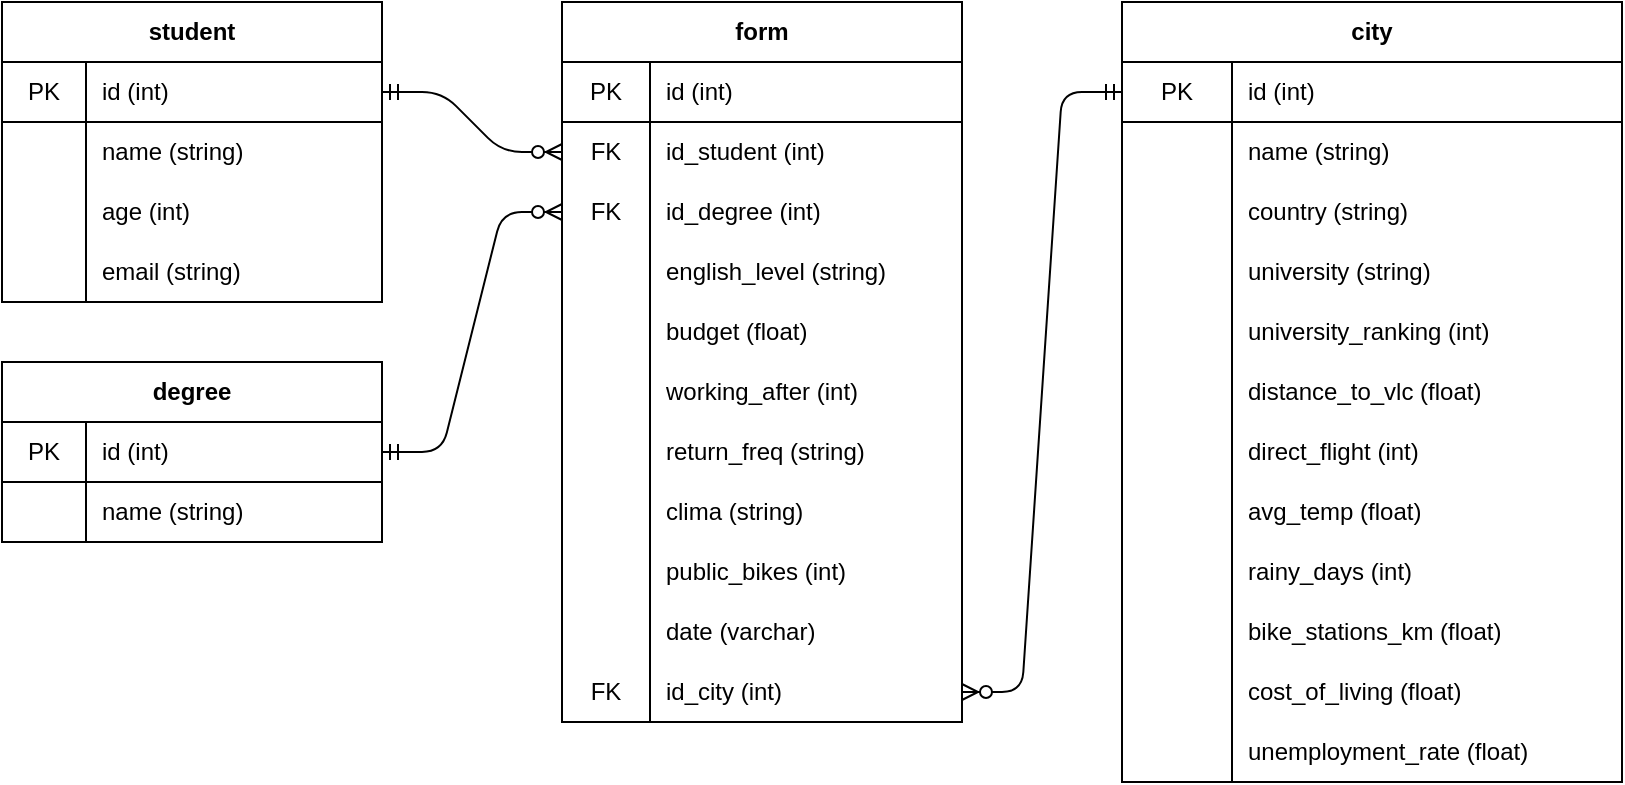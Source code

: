 <mxfile version="13.11.0" type="github">
  <diagram id="C5RBs43oDa-KdzZeNtuy" name="Page-1">
    <mxGraphModel dx="830" dy="526" grid="1" gridSize="10" guides="1" tooltips="1" connect="1" arrows="1" fold="1" page="1" pageScale="1" pageWidth="827" pageHeight="1169" math="0" shadow="0">
      <root>
        <mxCell id="WIyWlLk6GJQsqaUBKTNV-0" />
        <mxCell id="WIyWlLk6GJQsqaUBKTNV-1" parent="WIyWlLk6GJQsqaUBKTNV-0" />
        <mxCell id="fHSBPIv3wcjpqgwIj6r--35" value="student" style="shape=table;html=1;whiteSpace=wrap;startSize=30;container=1;collapsible=0;childLayout=tableLayout;fixedRows=1;rowLines=0;fontStyle=1;align=center;" parent="WIyWlLk6GJQsqaUBKTNV-1" vertex="1">
          <mxGeometry x="40" y="80" width="190" height="150" as="geometry" />
        </mxCell>
        <mxCell id="fHSBPIv3wcjpqgwIj6r--36" value="" style="shape=partialRectangle;html=1;whiteSpace=wrap;collapsible=0;dropTarget=0;pointerEvents=0;fillColor=none;top=0;left=0;bottom=1;right=0;points=[[0,0.5],[1,0.5]];portConstraint=eastwest;" parent="fHSBPIv3wcjpqgwIj6r--35" vertex="1">
          <mxGeometry y="30" width="190" height="30" as="geometry" />
        </mxCell>
        <mxCell id="fHSBPIv3wcjpqgwIj6r--37" value="PK" style="shape=partialRectangle;html=1;whiteSpace=wrap;connectable=0;fillColor=none;top=0;left=0;bottom=0;right=0;overflow=hidden;" parent="fHSBPIv3wcjpqgwIj6r--36" vertex="1">
          <mxGeometry width="42" height="30" as="geometry" />
        </mxCell>
        <mxCell id="fHSBPIv3wcjpqgwIj6r--38" value="id (int)" style="shape=partialRectangle;html=1;whiteSpace=wrap;connectable=0;fillColor=none;top=0;left=0;bottom=0;right=0;align=left;spacingLeft=6;overflow=hidden;" parent="fHSBPIv3wcjpqgwIj6r--36" vertex="1">
          <mxGeometry x="42" width="148" height="30" as="geometry" />
        </mxCell>
        <mxCell id="fHSBPIv3wcjpqgwIj6r--39" value="" style="shape=partialRectangle;html=1;whiteSpace=wrap;collapsible=0;dropTarget=0;pointerEvents=0;fillColor=none;top=0;left=0;bottom=0;right=0;points=[[0,0.5],[1,0.5]];portConstraint=eastwest;" parent="fHSBPIv3wcjpqgwIj6r--35" vertex="1">
          <mxGeometry y="60" width="190" height="30" as="geometry" />
        </mxCell>
        <mxCell id="fHSBPIv3wcjpqgwIj6r--40" value="" style="shape=partialRectangle;html=1;whiteSpace=wrap;connectable=0;fillColor=none;top=0;left=0;bottom=0;right=0;overflow=hidden;" parent="fHSBPIv3wcjpqgwIj6r--39" vertex="1">
          <mxGeometry width="42" height="30" as="geometry" />
        </mxCell>
        <mxCell id="fHSBPIv3wcjpqgwIj6r--41" value="name (string)" style="shape=partialRectangle;html=1;whiteSpace=wrap;connectable=0;fillColor=none;top=0;left=0;bottom=0;right=0;align=left;spacingLeft=6;overflow=hidden;" parent="fHSBPIv3wcjpqgwIj6r--39" vertex="1">
          <mxGeometry x="42" width="148" height="30" as="geometry" />
        </mxCell>
        <mxCell id="fHSBPIv3wcjpqgwIj6r--42" value="" style="shape=partialRectangle;html=1;whiteSpace=wrap;collapsible=0;dropTarget=0;pointerEvents=0;fillColor=none;top=0;left=0;bottom=0;right=0;points=[[0,0.5],[1,0.5]];portConstraint=eastwest;" parent="fHSBPIv3wcjpqgwIj6r--35" vertex="1">
          <mxGeometry y="90" width="190" height="30" as="geometry" />
        </mxCell>
        <mxCell id="fHSBPIv3wcjpqgwIj6r--43" value="" style="shape=partialRectangle;html=1;whiteSpace=wrap;connectable=0;fillColor=none;top=0;left=0;bottom=0;right=0;overflow=hidden;" parent="fHSBPIv3wcjpqgwIj6r--42" vertex="1">
          <mxGeometry width="42" height="30" as="geometry" />
        </mxCell>
        <mxCell id="fHSBPIv3wcjpqgwIj6r--44" value="age (int)" style="shape=partialRectangle;html=1;whiteSpace=wrap;connectable=0;fillColor=none;top=0;left=0;bottom=0;right=0;align=left;spacingLeft=6;overflow=hidden;" parent="fHSBPIv3wcjpqgwIj6r--42" vertex="1">
          <mxGeometry x="42" width="148" height="30" as="geometry" />
        </mxCell>
        <mxCell id="fHSBPIv3wcjpqgwIj6r--51" style="shape=partialRectangle;html=1;whiteSpace=wrap;collapsible=0;dropTarget=0;pointerEvents=0;fillColor=none;top=0;left=0;bottom=0;right=0;points=[[0,0.5],[1,0.5]];portConstraint=eastwest;" parent="fHSBPIv3wcjpqgwIj6r--35" vertex="1">
          <mxGeometry y="120" width="190" height="30" as="geometry" />
        </mxCell>
        <mxCell id="fHSBPIv3wcjpqgwIj6r--52" style="shape=partialRectangle;html=1;whiteSpace=wrap;connectable=0;fillColor=none;top=0;left=0;bottom=0;right=0;overflow=hidden;" parent="fHSBPIv3wcjpqgwIj6r--51" vertex="1">
          <mxGeometry width="42" height="30" as="geometry" />
        </mxCell>
        <mxCell id="fHSBPIv3wcjpqgwIj6r--53" value="email (string)" style="shape=partialRectangle;html=1;whiteSpace=wrap;connectable=0;fillColor=none;top=0;left=0;bottom=0;right=0;align=left;spacingLeft=6;overflow=hidden;" parent="fHSBPIv3wcjpqgwIj6r--51" vertex="1">
          <mxGeometry x="42" width="148" height="30" as="geometry" />
        </mxCell>
        <mxCell id="fHSBPIv3wcjpqgwIj6r--60" value="city" style="shape=table;html=1;whiteSpace=wrap;startSize=30;container=1;collapsible=0;childLayout=tableLayout;fixedRows=1;rowLines=0;fontStyle=1;align=center;" parent="WIyWlLk6GJQsqaUBKTNV-1" vertex="1">
          <mxGeometry x="600" y="80" width="250" height="390" as="geometry" />
        </mxCell>
        <mxCell id="fHSBPIv3wcjpqgwIj6r--61" value="" style="shape=partialRectangle;html=1;whiteSpace=wrap;collapsible=0;dropTarget=0;pointerEvents=0;fillColor=none;top=0;left=0;bottom=1;right=0;points=[[0,0.5],[1,0.5]];portConstraint=eastwest;" parent="fHSBPIv3wcjpqgwIj6r--60" vertex="1">
          <mxGeometry y="30" width="250" height="30" as="geometry" />
        </mxCell>
        <mxCell id="fHSBPIv3wcjpqgwIj6r--62" value="PK" style="shape=partialRectangle;html=1;whiteSpace=wrap;connectable=0;fillColor=none;top=0;left=0;bottom=0;right=0;overflow=hidden;" parent="fHSBPIv3wcjpqgwIj6r--61" vertex="1">
          <mxGeometry width="55" height="30" as="geometry" />
        </mxCell>
        <mxCell id="fHSBPIv3wcjpqgwIj6r--63" value="id (int)" style="shape=partialRectangle;html=1;whiteSpace=wrap;connectable=0;fillColor=none;top=0;left=0;bottom=0;right=0;align=left;spacingLeft=6;overflow=hidden;" parent="fHSBPIv3wcjpqgwIj6r--61" vertex="1">
          <mxGeometry x="55" width="195" height="30" as="geometry" />
        </mxCell>
        <mxCell id="fHSBPIv3wcjpqgwIj6r--64" value="" style="shape=partialRectangle;html=1;whiteSpace=wrap;collapsible=0;dropTarget=0;pointerEvents=0;fillColor=none;top=0;left=0;bottom=0;right=0;points=[[0,0.5],[1,0.5]];portConstraint=eastwest;" parent="fHSBPIv3wcjpqgwIj6r--60" vertex="1">
          <mxGeometry y="60" width="250" height="30" as="geometry" />
        </mxCell>
        <mxCell id="fHSBPIv3wcjpqgwIj6r--65" value="" style="shape=partialRectangle;html=1;whiteSpace=wrap;connectable=0;fillColor=none;top=0;left=0;bottom=0;right=0;overflow=hidden;" parent="fHSBPIv3wcjpqgwIj6r--64" vertex="1">
          <mxGeometry width="55" height="30" as="geometry" />
        </mxCell>
        <mxCell id="fHSBPIv3wcjpqgwIj6r--66" value="name (string)" style="shape=partialRectangle;html=1;whiteSpace=wrap;connectable=0;fillColor=none;top=0;left=0;bottom=0;right=0;align=left;spacingLeft=6;overflow=hidden;" parent="fHSBPIv3wcjpqgwIj6r--64" vertex="1">
          <mxGeometry x="55" width="195" height="30" as="geometry" />
        </mxCell>
        <mxCell id="fHSBPIv3wcjpqgwIj6r--67" value="" style="shape=partialRectangle;html=1;whiteSpace=wrap;collapsible=0;dropTarget=0;pointerEvents=0;fillColor=none;top=0;left=0;bottom=0;right=0;points=[[0,0.5],[1,0.5]];portConstraint=eastwest;" parent="fHSBPIv3wcjpqgwIj6r--60" vertex="1">
          <mxGeometry y="90" width="250" height="30" as="geometry" />
        </mxCell>
        <mxCell id="fHSBPIv3wcjpqgwIj6r--68" value="" style="shape=partialRectangle;html=1;whiteSpace=wrap;connectable=0;fillColor=none;top=0;left=0;bottom=0;right=0;overflow=hidden;" parent="fHSBPIv3wcjpqgwIj6r--67" vertex="1">
          <mxGeometry width="55" height="30" as="geometry" />
        </mxCell>
        <mxCell id="fHSBPIv3wcjpqgwIj6r--69" value="country (string)" style="shape=partialRectangle;html=1;whiteSpace=wrap;connectable=0;fillColor=none;top=0;left=0;bottom=0;right=0;align=left;spacingLeft=6;overflow=hidden;" parent="fHSBPIv3wcjpqgwIj6r--67" vertex="1">
          <mxGeometry x="55" width="195" height="30" as="geometry" />
        </mxCell>
        <mxCell id="fHSBPIv3wcjpqgwIj6r--106" style="shape=partialRectangle;html=1;whiteSpace=wrap;collapsible=0;dropTarget=0;pointerEvents=0;fillColor=none;top=0;left=0;bottom=0;right=0;points=[[0,0.5],[1,0.5]];portConstraint=eastwest;" parent="fHSBPIv3wcjpqgwIj6r--60" vertex="1">
          <mxGeometry y="120" width="250" height="30" as="geometry" />
        </mxCell>
        <mxCell id="fHSBPIv3wcjpqgwIj6r--107" style="shape=partialRectangle;html=1;whiteSpace=wrap;connectable=0;fillColor=none;top=0;left=0;bottom=0;right=0;overflow=hidden;" parent="fHSBPIv3wcjpqgwIj6r--106" vertex="1">
          <mxGeometry width="55" height="30" as="geometry" />
        </mxCell>
        <mxCell id="fHSBPIv3wcjpqgwIj6r--108" value="university (string)" style="shape=partialRectangle;html=1;whiteSpace=wrap;connectable=0;fillColor=none;top=0;left=0;bottom=0;right=0;align=left;spacingLeft=6;overflow=hidden;" parent="fHSBPIv3wcjpqgwIj6r--106" vertex="1">
          <mxGeometry x="55" width="195" height="30" as="geometry" />
        </mxCell>
        <mxCell id="fHSBPIv3wcjpqgwIj6r--103" style="shape=partialRectangle;html=1;whiteSpace=wrap;collapsible=0;dropTarget=0;pointerEvents=0;fillColor=none;top=0;left=0;bottom=0;right=0;points=[[0,0.5],[1,0.5]];portConstraint=eastwest;" parent="fHSBPIv3wcjpqgwIj6r--60" vertex="1">
          <mxGeometry y="150" width="250" height="30" as="geometry" />
        </mxCell>
        <mxCell id="fHSBPIv3wcjpqgwIj6r--104" style="shape=partialRectangle;html=1;whiteSpace=wrap;connectable=0;fillColor=none;top=0;left=0;bottom=0;right=0;overflow=hidden;" parent="fHSBPIv3wcjpqgwIj6r--103" vertex="1">
          <mxGeometry width="55" height="30" as="geometry" />
        </mxCell>
        <mxCell id="fHSBPIv3wcjpqgwIj6r--105" value="university_ranking (int)" style="shape=partialRectangle;html=1;whiteSpace=wrap;connectable=0;fillColor=none;top=0;left=0;bottom=0;right=0;align=left;spacingLeft=6;overflow=hidden;" parent="fHSBPIv3wcjpqgwIj6r--103" vertex="1">
          <mxGeometry x="55" width="195" height="30" as="geometry" />
        </mxCell>
        <mxCell id="fHSBPIv3wcjpqgwIj6r--109" style="shape=partialRectangle;html=1;whiteSpace=wrap;collapsible=0;dropTarget=0;pointerEvents=0;fillColor=none;top=0;left=0;bottom=0;right=0;points=[[0,0.5],[1,0.5]];portConstraint=eastwest;" parent="fHSBPIv3wcjpqgwIj6r--60" vertex="1">
          <mxGeometry y="180" width="250" height="30" as="geometry" />
        </mxCell>
        <mxCell id="fHSBPIv3wcjpqgwIj6r--110" style="shape=partialRectangle;html=1;whiteSpace=wrap;connectable=0;fillColor=none;top=0;left=0;bottom=0;right=0;overflow=hidden;" parent="fHSBPIv3wcjpqgwIj6r--109" vertex="1">
          <mxGeometry width="55" height="30" as="geometry" />
        </mxCell>
        <mxCell id="fHSBPIv3wcjpqgwIj6r--111" value="distance_to_vlc (float)" style="shape=partialRectangle;html=1;whiteSpace=wrap;connectable=0;fillColor=none;top=0;left=0;bottom=0;right=0;align=left;spacingLeft=6;overflow=hidden;" parent="fHSBPIv3wcjpqgwIj6r--109" vertex="1">
          <mxGeometry x="55" width="195" height="30" as="geometry" />
        </mxCell>
        <mxCell id="fHSBPIv3wcjpqgwIj6r--100" style="shape=partialRectangle;html=1;whiteSpace=wrap;collapsible=0;dropTarget=0;pointerEvents=0;fillColor=none;top=0;left=0;bottom=0;right=0;points=[[0,0.5],[1,0.5]];portConstraint=eastwest;" parent="fHSBPIv3wcjpqgwIj6r--60" vertex="1">
          <mxGeometry y="210" width="250" height="30" as="geometry" />
        </mxCell>
        <mxCell id="fHSBPIv3wcjpqgwIj6r--101" style="shape=partialRectangle;html=1;whiteSpace=wrap;connectable=0;fillColor=none;top=0;left=0;bottom=0;right=0;overflow=hidden;" parent="fHSBPIv3wcjpqgwIj6r--100" vertex="1">
          <mxGeometry width="55" height="30" as="geometry" />
        </mxCell>
        <mxCell id="fHSBPIv3wcjpqgwIj6r--102" value="direct_flight (int)" style="shape=partialRectangle;html=1;whiteSpace=wrap;connectable=0;fillColor=none;top=0;left=0;bottom=0;right=0;align=left;spacingLeft=6;overflow=hidden;" parent="fHSBPIv3wcjpqgwIj6r--100" vertex="1">
          <mxGeometry x="55" width="195" height="30" as="geometry" />
        </mxCell>
        <mxCell id="fHSBPIv3wcjpqgwIj6r--112" style="shape=partialRectangle;html=1;whiteSpace=wrap;collapsible=0;dropTarget=0;pointerEvents=0;fillColor=none;top=0;left=0;bottom=0;right=0;points=[[0,0.5],[1,0.5]];portConstraint=eastwest;" parent="fHSBPIv3wcjpqgwIj6r--60" vertex="1">
          <mxGeometry y="240" width="250" height="30" as="geometry" />
        </mxCell>
        <mxCell id="fHSBPIv3wcjpqgwIj6r--113" style="shape=partialRectangle;html=1;whiteSpace=wrap;connectable=0;fillColor=none;top=0;left=0;bottom=0;right=0;overflow=hidden;" parent="fHSBPIv3wcjpqgwIj6r--112" vertex="1">
          <mxGeometry width="55" height="30" as="geometry" />
        </mxCell>
        <mxCell id="fHSBPIv3wcjpqgwIj6r--114" value="avg_temp (float)" style="shape=partialRectangle;html=1;whiteSpace=wrap;connectable=0;fillColor=none;top=0;left=0;bottom=0;right=0;align=left;spacingLeft=6;overflow=hidden;" parent="fHSBPIv3wcjpqgwIj6r--112" vertex="1">
          <mxGeometry x="55" width="195" height="30" as="geometry" />
        </mxCell>
        <mxCell id="fHSBPIv3wcjpqgwIj6r--115" style="shape=partialRectangle;html=1;whiteSpace=wrap;collapsible=0;dropTarget=0;pointerEvents=0;fillColor=none;top=0;left=0;bottom=0;right=0;points=[[0,0.5],[1,0.5]];portConstraint=eastwest;" parent="fHSBPIv3wcjpqgwIj6r--60" vertex="1">
          <mxGeometry y="270" width="250" height="30" as="geometry" />
        </mxCell>
        <mxCell id="fHSBPIv3wcjpqgwIj6r--116" style="shape=partialRectangle;html=1;whiteSpace=wrap;connectable=0;fillColor=none;top=0;left=0;bottom=0;right=0;overflow=hidden;" parent="fHSBPIv3wcjpqgwIj6r--115" vertex="1">
          <mxGeometry width="55" height="30" as="geometry" />
        </mxCell>
        <mxCell id="fHSBPIv3wcjpqgwIj6r--117" value="rainy_days (int)" style="shape=partialRectangle;html=1;whiteSpace=wrap;connectable=0;fillColor=none;top=0;left=0;bottom=0;right=0;align=left;spacingLeft=6;overflow=hidden;" parent="fHSBPIv3wcjpqgwIj6r--115" vertex="1">
          <mxGeometry x="55" width="195" height="30" as="geometry" />
        </mxCell>
        <mxCell id="fHSBPIv3wcjpqgwIj6r--156" style="shape=partialRectangle;html=1;whiteSpace=wrap;collapsible=0;dropTarget=0;pointerEvents=0;fillColor=none;top=0;left=0;bottom=0;right=0;points=[[0,0.5],[1,0.5]];portConstraint=eastwest;" parent="fHSBPIv3wcjpqgwIj6r--60" vertex="1">
          <mxGeometry y="300" width="250" height="30" as="geometry" />
        </mxCell>
        <mxCell id="fHSBPIv3wcjpqgwIj6r--157" style="shape=partialRectangle;html=1;whiteSpace=wrap;connectable=0;fillColor=none;top=0;left=0;bottom=0;right=0;overflow=hidden;" parent="fHSBPIv3wcjpqgwIj6r--156" vertex="1">
          <mxGeometry width="55" height="30" as="geometry" />
        </mxCell>
        <mxCell id="fHSBPIv3wcjpqgwIj6r--158" value="bike_stations_km (float)" style="shape=partialRectangle;html=1;whiteSpace=wrap;connectable=0;fillColor=none;top=0;left=0;bottom=0;right=0;align=left;spacingLeft=6;overflow=hidden;" parent="fHSBPIv3wcjpqgwIj6r--156" vertex="1">
          <mxGeometry x="55" width="195" height="30" as="geometry" />
        </mxCell>
        <mxCell id="GfRZq6FB_hxLbPD3mmki-0" style="shape=partialRectangle;html=1;whiteSpace=wrap;collapsible=0;dropTarget=0;pointerEvents=0;fillColor=none;top=0;left=0;bottom=0;right=0;points=[[0,0.5],[1,0.5]];portConstraint=eastwest;" parent="fHSBPIv3wcjpqgwIj6r--60" vertex="1">
          <mxGeometry y="330" width="250" height="30" as="geometry" />
        </mxCell>
        <mxCell id="GfRZq6FB_hxLbPD3mmki-1" style="shape=partialRectangle;html=1;whiteSpace=wrap;connectable=0;fillColor=none;top=0;left=0;bottom=0;right=0;overflow=hidden;" parent="GfRZq6FB_hxLbPD3mmki-0" vertex="1">
          <mxGeometry width="55" height="30" as="geometry" />
        </mxCell>
        <mxCell id="GfRZq6FB_hxLbPD3mmki-2" value="cost_of_living (float)" style="shape=partialRectangle;html=1;whiteSpace=wrap;connectable=0;fillColor=none;top=0;left=0;bottom=0;right=0;align=left;spacingLeft=6;overflow=hidden;" parent="GfRZq6FB_hxLbPD3mmki-0" vertex="1">
          <mxGeometry x="55" width="195" height="30" as="geometry" />
        </mxCell>
        <mxCell id="GfRZq6FB_hxLbPD3mmki-6" style="shape=partialRectangle;html=1;whiteSpace=wrap;collapsible=0;dropTarget=0;pointerEvents=0;fillColor=none;top=0;left=0;bottom=0;right=0;points=[[0,0.5],[1,0.5]];portConstraint=eastwest;" parent="fHSBPIv3wcjpqgwIj6r--60" vertex="1">
          <mxGeometry y="360" width="250" height="30" as="geometry" />
        </mxCell>
        <mxCell id="GfRZq6FB_hxLbPD3mmki-7" style="shape=partialRectangle;html=1;whiteSpace=wrap;connectable=0;fillColor=none;top=0;left=0;bottom=0;right=0;overflow=hidden;" parent="GfRZq6FB_hxLbPD3mmki-6" vertex="1">
          <mxGeometry width="55" height="30" as="geometry" />
        </mxCell>
        <mxCell id="GfRZq6FB_hxLbPD3mmki-8" value="unemployment_rate (float)" style="shape=partialRectangle;html=1;whiteSpace=wrap;connectable=0;fillColor=none;top=0;left=0;bottom=0;right=0;align=left;spacingLeft=6;overflow=hidden;" parent="GfRZq6FB_hxLbPD3mmki-6" vertex="1">
          <mxGeometry x="55" width="195" height="30" as="geometry" />
        </mxCell>
        <mxCell id="fHSBPIv3wcjpqgwIj6r--143" value="form" style="shape=table;html=1;whiteSpace=wrap;startSize=30;container=1;collapsible=0;childLayout=tableLayout;fixedRows=1;rowLines=0;fontStyle=1;align=center;" parent="WIyWlLk6GJQsqaUBKTNV-1" vertex="1">
          <mxGeometry x="320" y="80" width="200" height="360" as="geometry" />
        </mxCell>
        <mxCell id="fHSBPIv3wcjpqgwIj6r--144" value="" style="shape=partialRectangle;html=1;whiteSpace=wrap;collapsible=0;dropTarget=0;pointerEvents=0;fillColor=none;top=0;left=0;bottom=1;right=0;points=[[0,0.5],[1,0.5]];portConstraint=eastwest;" parent="fHSBPIv3wcjpqgwIj6r--143" vertex="1">
          <mxGeometry y="30" width="200" height="30" as="geometry" />
        </mxCell>
        <mxCell id="fHSBPIv3wcjpqgwIj6r--145" value="PK" style="shape=partialRectangle;html=1;whiteSpace=wrap;connectable=0;fillColor=none;top=0;left=0;bottom=0;right=0;overflow=hidden;" parent="fHSBPIv3wcjpqgwIj6r--144" vertex="1">
          <mxGeometry width="44" height="30" as="geometry" />
        </mxCell>
        <mxCell id="fHSBPIv3wcjpqgwIj6r--146" value="id (int)" style="shape=partialRectangle;html=1;whiteSpace=wrap;connectable=0;fillColor=none;top=0;left=0;bottom=0;right=0;align=left;spacingLeft=6;overflow=hidden;" parent="fHSBPIv3wcjpqgwIj6r--144" vertex="1">
          <mxGeometry x="44" width="156" height="30" as="geometry" />
        </mxCell>
        <mxCell id="fHSBPIv3wcjpqgwIj6r--147" value="" style="shape=partialRectangle;html=1;whiteSpace=wrap;collapsible=0;dropTarget=0;pointerEvents=0;fillColor=none;top=0;left=0;bottom=0;right=0;points=[[0,0.5],[1,0.5]];portConstraint=eastwest;" parent="fHSBPIv3wcjpqgwIj6r--143" vertex="1">
          <mxGeometry y="60" width="200" height="30" as="geometry" />
        </mxCell>
        <mxCell id="fHSBPIv3wcjpqgwIj6r--148" value="FK" style="shape=partialRectangle;html=1;whiteSpace=wrap;connectable=0;fillColor=none;top=0;left=0;bottom=0;right=0;overflow=hidden;" parent="fHSBPIv3wcjpqgwIj6r--147" vertex="1">
          <mxGeometry width="44" height="30" as="geometry" />
        </mxCell>
        <mxCell id="fHSBPIv3wcjpqgwIj6r--149" value="id_student (int)" style="shape=partialRectangle;html=1;whiteSpace=wrap;connectable=0;fillColor=none;top=0;left=0;bottom=0;right=0;align=left;spacingLeft=6;overflow=hidden;" parent="fHSBPIv3wcjpqgwIj6r--147" vertex="1">
          <mxGeometry x="44" width="156" height="30" as="geometry" />
        </mxCell>
        <mxCell id="fHSBPIv3wcjpqgwIj6r--150" value="" style="shape=partialRectangle;html=1;whiteSpace=wrap;collapsible=0;dropTarget=0;pointerEvents=0;fillColor=none;top=0;left=0;bottom=0;right=0;points=[[0,0.5],[1,0.5]];portConstraint=eastwest;" parent="fHSBPIv3wcjpqgwIj6r--143" vertex="1">
          <mxGeometry y="90" width="200" height="30" as="geometry" />
        </mxCell>
        <mxCell id="fHSBPIv3wcjpqgwIj6r--151" value="FK" style="shape=partialRectangle;html=1;whiteSpace=wrap;connectable=0;fillColor=none;top=0;left=0;bottom=0;right=0;overflow=hidden;" parent="fHSBPIv3wcjpqgwIj6r--150" vertex="1">
          <mxGeometry width="44" height="30" as="geometry" />
        </mxCell>
        <mxCell id="fHSBPIv3wcjpqgwIj6r--152" value="id_degree (int)" style="shape=partialRectangle;html=1;whiteSpace=wrap;connectable=0;fillColor=none;top=0;left=0;bottom=0;right=0;align=left;spacingLeft=6;overflow=hidden;" parent="fHSBPIv3wcjpqgwIj6r--150" vertex="1">
          <mxGeometry x="44" width="156" height="30" as="geometry" />
        </mxCell>
        <mxCell id="fHSBPIv3wcjpqgwIj6r--153" style="shape=partialRectangle;html=1;whiteSpace=wrap;collapsible=0;dropTarget=0;pointerEvents=0;fillColor=none;top=0;left=0;bottom=0;right=0;points=[[0,0.5],[1,0.5]];portConstraint=eastwest;" parent="fHSBPIv3wcjpqgwIj6r--143" vertex="1">
          <mxGeometry y="120" width="200" height="30" as="geometry" />
        </mxCell>
        <mxCell id="fHSBPIv3wcjpqgwIj6r--154" style="shape=partialRectangle;html=1;whiteSpace=wrap;connectable=0;fillColor=none;top=0;left=0;bottom=0;right=0;overflow=hidden;" parent="fHSBPIv3wcjpqgwIj6r--153" vertex="1">
          <mxGeometry width="44" height="30" as="geometry" />
        </mxCell>
        <mxCell id="fHSBPIv3wcjpqgwIj6r--155" value="english_level (string)" style="shape=partialRectangle;html=1;whiteSpace=wrap;connectable=0;fillColor=none;top=0;left=0;bottom=0;right=0;align=left;spacingLeft=6;overflow=hidden;" parent="fHSBPIv3wcjpqgwIj6r--153" vertex="1">
          <mxGeometry x="44" width="156" height="30" as="geometry" />
        </mxCell>
        <mxCell id="fHSBPIv3wcjpqgwIj6r--196" style="shape=partialRectangle;html=1;whiteSpace=wrap;collapsible=0;dropTarget=0;pointerEvents=0;fillColor=none;top=0;left=0;bottom=0;right=0;points=[[0,0.5],[1,0.5]];portConstraint=eastwest;" parent="fHSBPIv3wcjpqgwIj6r--143" vertex="1">
          <mxGeometry y="150" width="200" height="30" as="geometry" />
        </mxCell>
        <mxCell id="fHSBPIv3wcjpqgwIj6r--197" style="shape=partialRectangle;html=1;whiteSpace=wrap;connectable=0;fillColor=none;top=0;left=0;bottom=0;right=0;overflow=hidden;" parent="fHSBPIv3wcjpqgwIj6r--196" vertex="1">
          <mxGeometry width="44" height="30" as="geometry" />
        </mxCell>
        <mxCell id="fHSBPIv3wcjpqgwIj6r--198" value="budget (float)" style="shape=partialRectangle;html=1;whiteSpace=wrap;connectable=0;fillColor=none;top=0;left=0;bottom=0;right=0;align=left;spacingLeft=6;overflow=hidden;" parent="fHSBPIv3wcjpqgwIj6r--196" vertex="1">
          <mxGeometry x="44" width="156" height="30" as="geometry" />
        </mxCell>
        <mxCell id="fHSBPIv3wcjpqgwIj6r--199" style="shape=partialRectangle;html=1;whiteSpace=wrap;collapsible=0;dropTarget=0;pointerEvents=0;fillColor=none;top=0;left=0;bottom=0;right=0;points=[[0,0.5],[1,0.5]];portConstraint=eastwest;" parent="fHSBPIv3wcjpqgwIj6r--143" vertex="1">
          <mxGeometry y="180" width="200" height="30" as="geometry" />
        </mxCell>
        <mxCell id="fHSBPIv3wcjpqgwIj6r--200" style="shape=partialRectangle;html=1;whiteSpace=wrap;connectable=0;fillColor=none;top=0;left=0;bottom=0;right=0;overflow=hidden;" parent="fHSBPIv3wcjpqgwIj6r--199" vertex="1">
          <mxGeometry width="44" height="30" as="geometry" />
        </mxCell>
        <mxCell id="fHSBPIv3wcjpqgwIj6r--201" value="working_after (int)" style="shape=partialRectangle;html=1;whiteSpace=wrap;connectable=0;fillColor=none;top=0;left=0;bottom=0;right=0;align=left;spacingLeft=6;overflow=hidden;" parent="fHSBPIv3wcjpqgwIj6r--199" vertex="1">
          <mxGeometry x="44" width="156" height="30" as="geometry" />
        </mxCell>
        <mxCell id="fHSBPIv3wcjpqgwIj6r--202" style="shape=partialRectangle;html=1;whiteSpace=wrap;collapsible=0;dropTarget=0;pointerEvents=0;fillColor=none;top=0;left=0;bottom=0;right=0;points=[[0,0.5],[1,0.5]];portConstraint=eastwest;" parent="fHSBPIv3wcjpqgwIj6r--143" vertex="1">
          <mxGeometry y="210" width="200" height="30" as="geometry" />
        </mxCell>
        <mxCell id="fHSBPIv3wcjpqgwIj6r--203" style="shape=partialRectangle;html=1;whiteSpace=wrap;connectable=0;fillColor=none;top=0;left=0;bottom=0;right=0;overflow=hidden;" parent="fHSBPIv3wcjpqgwIj6r--202" vertex="1">
          <mxGeometry width="44" height="30" as="geometry" />
        </mxCell>
        <mxCell id="fHSBPIv3wcjpqgwIj6r--204" value="return_freq (string)" style="shape=partialRectangle;html=1;whiteSpace=wrap;connectable=0;fillColor=none;top=0;left=0;bottom=0;right=0;align=left;spacingLeft=6;overflow=hidden;" parent="fHSBPIv3wcjpqgwIj6r--202" vertex="1">
          <mxGeometry x="44" width="156" height="30" as="geometry" />
        </mxCell>
        <mxCell id="fHSBPIv3wcjpqgwIj6r--205" style="shape=partialRectangle;html=1;whiteSpace=wrap;collapsible=0;dropTarget=0;pointerEvents=0;fillColor=none;top=0;left=0;bottom=0;right=0;points=[[0,0.5],[1,0.5]];portConstraint=eastwest;" parent="fHSBPIv3wcjpqgwIj6r--143" vertex="1">
          <mxGeometry y="240" width="200" height="30" as="geometry" />
        </mxCell>
        <mxCell id="fHSBPIv3wcjpqgwIj6r--206" style="shape=partialRectangle;html=1;whiteSpace=wrap;connectable=0;fillColor=none;top=0;left=0;bottom=0;right=0;overflow=hidden;" parent="fHSBPIv3wcjpqgwIj6r--205" vertex="1">
          <mxGeometry width="44" height="30" as="geometry" />
        </mxCell>
        <mxCell id="fHSBPIv3wcjpqgwIj6r--207" value="clima (string)" style="shape=partialRectangle;html=1;whiteSpace=wrap;connectable=0;fillColor=none;top=0;left=0;bottom=0;right=0;align=left;spacingLeft=6;overflow=hidden;" parent="fHSBPIv3wcjpqgwIj6r--205" vertex="1">
          <mxGeometry x="44" width="156" height="30" as="geometry" />
        </mxCell>
        <mxCell id="fHSBPIv3wcjpqgwIj6r--208" style="shape=partialRectangle;html=1;whiteSpace=wrap;collapsible=0;dropTarget=0;pointerEvents=0;fillColor=none;top=0;left=0;bottom=0;right=0;points=[[0,0.5],[1,0.5]];portConstraint=eastwest;" parent="fHSBPIv3wcjpqgwIj6r--143" vertex="1">
          <mxGeometry y="270" width="200" height="30" as="geometry" />
        </mxCell>
        <mxCell id="fHSBPIv3wcjpqgwIj6r--209" style="shape=partialRectangle;html=1;whiteSpace=wrap;connectable=0;fillColor=none;top=0;left=0;bottom=0;right=0;overflow=hidden;" parent="fHSBPIv3wcjpqgwIj6r--208" vertex="1">
          <mxGeometry width="44" height="30" as="geometry" />
        </mxCell>
        <mxCell id="fHSBPIv3wcjpqgwIj6r--210" value="public_bikes (int)" style="shape=partialRectangle;html=1;whiteSpace=wrap;connectable=0;fillColor=none;top=0;left=0;bottom=0;right=0;align=left;spacingLeft=6;overflow=hidden;" parent="fHSBPIv3wcjpqgwIj6r--208" vertex="1">
          <mxGeometry x="44" width="156" height="30" as="geometry" />
        </mxCell>
        <mxCell id="fHSBPIv3wcjpqgwIj6r--211" style="shape=partialRectangle;html=1;whiteSpace=wrap;collapsible=0;dropTarget=0;pointerEvents=0;fillColor=none;top=0;left=0;bottom=0;right=0;points=[[0,0.5],[1,0.5]];portConstraint=eastwest;" parent="fHSBPIv3wcjpqgwIj6r--143" vertex="1">
          <mxGeometry y="300" width="200" height="30" as="geometry" />
        </mxCell>
        <mxCell id="fHSBPIv3wcjpqgwIj6r--212" style="shape=partialRectangle;html=1;whiteSpace=wrap;connectable=0;fillColor=none;top=0;left=0;bottom=0;right=0;overflow=hidden;" parent="fHSBPIv3wcjpqgwIj6r--211" vertex="1">
          <mxGeometry width="44" height="30" as="geometry" />
        </mxCell>
        <mxCell id="fHSBPIv3wcjpqgwIj6r--213" value="date (varchar)" style="shape=partialRectangle;html=1;whiteSpace=wrap;connectable=0;fillColor=none;top=0;left=0;bottom=0;right=0;align=left;spacingLeft=6;overflow=hidden;" parent="fHSBPIv3wcjpqgwIj6r--211" vertex="1">
          <mxGeometry x="44" width="156" height="30" as="geometry" />
        </mxCell>
        <mxCell id="fHSBPIv3wcjpqgwIj6r--217" style="shape=partialRectangle;html=1;whiteSpace=wrap;collapsible=0;dropTarget=0;pointerEvents=0;fillColor=none;top=0;left=0;bottom=0;right=0;points=[[0,0.5],[1,0.5]];portConstraint=eastwest;" parent="fHSBPIv3wcjpqgwIj6r--143" vertex="1">
          <mxGeometry y="330" width="200" height="30" as="geometry" />
        </mxCell>
        <mxCell id="fHSBPIv3wcjpqgwIj6r--218" value="FK" style="shape=partialRectangle;html=1;whiteSpace=wrap;connectable=0;fillColor=none;top=0;left=0;bottom=0;right=0;overflow=hidden;" parent="fHSBPIv3wcjpqgwIj6r--217" vertex="1">
          <mxGeometry width="44" height="30" as="geometry" />
        </mxCell>
        <mxCell id="fHSBPIv3wcjpqgwIj6r--219" value="id_city (int)" style="shape=partialRectangle;html=1;whiteSpace=wrap;connectable=0;fillColor=none;top=0;left=0;bottom=0;right=0;align=left;spacingLeft=6;overflow=hidden;" parent="fHSBPIv3wcjpqgwIj6r--217" vertex="1">
          <mxGeometry x="44" width="156" height="30" as="geometry" />
        </mxCell>
        <mxCell id="fHSBPIv3wcjpqgwIj6r--183" value="degree" style="shape=table;html=1;whiteSpace=wrap;startSize=30;container=1;collapsible=0;childLayout=tableLayout;fixedRows=1;rowLines=0;fontStyle=1;align=center;" parent="WIyWlLk6GJQsqaUBKTNV-1" vertex="1">
          <mxGeometry x="40" y="260" width="190" height="90" as="geometry" />
        </mxCell>
        <mxCell id="fHSBPIv3wcjpqgwIj6r--184" value="" style="shape=partialRectangle;html=1;whiteSpace=wrap;collapsible=0;dropTarget=0;pointerEvents=0;fillColor=none;top=0;left=0;bottom=1;right=0;points=[[0,0.5],[1,0.5]];portConstraint=eastwest;" parent="fHSBPIv3wcjpqgwIj6r--183" vertex="1">
          <mxGeometry y="30" width="190" height="30" as="geometry" />
        </mxCell>
        <mxCell id="fHSBPIv3wcjpqgwIj6r--185" value="PK" style="shape=partialRectangle;html=1;whiteSpace=wrap;connectable=0;fillColor=none;top=0;left=0;bottom=0;right=0;overflow=hidden;" parent="fHSBPIv3wcjpqgwIj6r--184" vertex="1">
          <mxGeometry width="42" height="30" as="geometry" />
        </mxCell>
        <mxCell id="fHSBPIv3wcjpqgwIj6r--186" value="id (int)" style="shape=partialRectangle;html=1;whiteSpace=wrap;connectable=0;fillColor=none;top=0;left=0;bottom=0;right=0;align=left;spacingLeft=6;overflow=hidden;" parent="fHSBPIv3wcjpqgwIj6r--184" vertex="1">
          <mxGeometry x="42" width="148" height="30" as="geometry" />
        </mxCell>
        <mxCell id="fHSBPIv3wcjpqgwIj6r--187" value="" style="shape=partialRectangle;html=1;whiteSpace=wrap;collapsible=0;dropTarget=0;pointerEvents=0;fillColor=none;top=0;left=0;bottom=0;right=0;points=[[0,0.5],[1,0.5]];portConstraint=eastwest;" parent="fHSBPIv3wcjpqgwIj6r--183" vertex="1">
          <mxGeometry y="60" width="190" height="30" as="geometry" />
        </mxCell>
        <mxCell id="fHSBPIv3wcjpqgwIj6r--188" value="" style="shape=partialRectangle;html=1;whiteSpace=wrap;connectable=0;fillColor=none;top=0;left=0;bottom=0;right=0;overflow=hidden;" parent="fHSBPIv3wcjpqgwIj6r--187" vertex="1">
          <mxGeometry width="42" height="30" as="geometry" />
        </mxCell>
        <mxCell id="fHSBPIv3wcjpqgwIj6r--189" value="name (string)" style="shape=partialRectangle;html=1;whiteSpace=wrap;connectable=0;fillColor=none;top=0;left=0;bottom=0;right=0;align=left;spacingLeft=6;overflow=hidden;" parent="fHSBPIv3wcjpqgwIj6r--187" vertex="1">
          <mxGeometry x="42" width="148" height="30" as="geometry" />
        </mxCell>
        <mxCell id="qDa1oVNIWdM_7sV1NJH9-0" value="" style="edgeStyle=entityRelationEdgeStyle;fontSize=12;html=1;endArrow=ERzeroToMany;startArrow=ERmandOne;exitX=1;exitY=0.5;exitDx=0;exitDy=0;entryX=0;entryY=0.5;entryDx=0;entryDy=0;endFill=1;" edge="1" parent="WIyWlLk6GJQsqaUBKTNV-1" source="fHSBPIv3wcjpqgwIj6r--184" target="fHSBPIv3wcjpqgwIj6r--150">
          <mxGeometry width="100" height="100" relative="1" as="geometry">
            <mxPoint x="400" y="340" as="sourcePoint" />
            <mxPoint x="500" y="240" as="targetPoint" />
          </mxGeometry>
        </mxCell>
        <mxCell id="qDa1oVNIWdM_7sV1NJH9-1" value="" style="edgeStyle=entityRelationEdgeStyle;fontSize=12;html=1;endArrow=ERmandOne;startArrow=ERzeroToMany;exitX=1;exitY=0.5;exitDx=0;exitDy=0;entryX=0;entryY=0.5;entryDx=0;entryDy=0;startFill=1;" edge="1" parent="WIyWlLk6GJQsqaUBKTNV-1" source="fHSBPIv3wcjpqgwIj6r--217" target="fHSBPIv3wcjpqgwIj6r--61">
          <mxGeometry width="100" height="100" relative="1" as="geometry">
            <mxPoint x="240" y="315" as="sourcePoint" />
            <mxPoint x="330" y="195" as="targetPoint" />
          </mxGeometry>
        </mxCell>
        <mxCell id="qDa1oVNIWdM_7sV1NJH9-3" value="" style="edgeStyle=entityRelationEdgeStyle;fontSize=12;html=1;endArrow=ERzeroToMany;startArrow=ERmandOne;entryX=0;entryY=0.5;entryDx=0;entryDy=0;exitX=1;exitY=0.5;exitDx=0;exitDy=0;" edge="1" parent="WIyWlLk6GJQsqaUBKTNV-1" source="fHSBPIv3wcjpqgwIj6r--36" target="fHSBPIv3wcjpqgwIj6r--147">
          <mxGeometry width="100" height="100" relative="1" as="geometry">
            <mxPoint x="400" y="340" as="sourcePoint" />
            <mxPoint x="500" y="240" as="targetPoint" />
          </mxGeometry>
        </mxCell>
      </root>
    </mxGraphModel>
  </diagram>
</mxfile>
